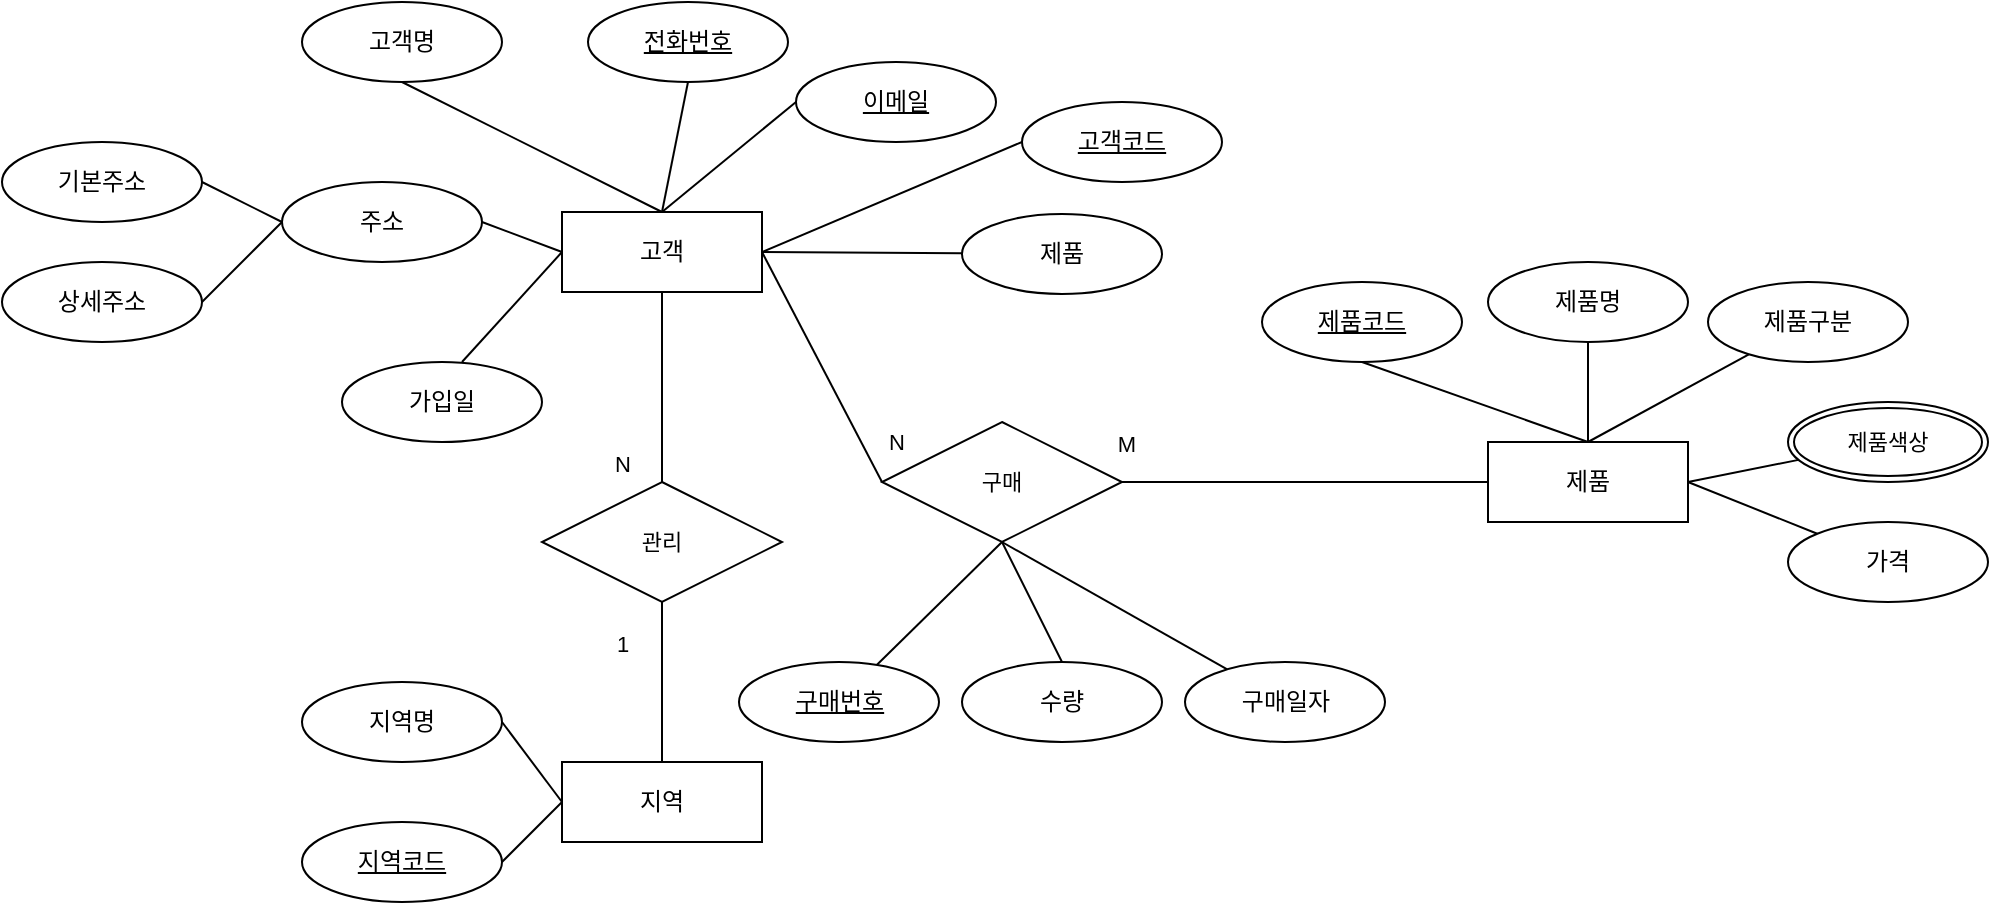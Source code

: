 <mxfile version="24.8.2" pages="2">
  <diagram name="페이지-1" id="tr_vGSFYejngqjDLqhAb">
    <mxGraphModel dx="1235" dy="614" grid="1" gridSize="10" guides="1" tooltips="1" connect="1" arrows="1" fold="1" page="1" pageScale="1" pageWidth="827" pageHeight="1169" math="0" shadow="0">
      <root>
        <mxCell id="0" />
        <mxCell id="1" parent="0" />
        <mxCell id="n8UsSOm6vdMU9eZMKMIt-1" value="고객" style="whiteSpace=wrap;html=1;align=center;" parent="1" vertex="1">
          <mxGeometry x="400" y="545" width="100" height="40" as="geometry" />
        </mxCell>
        <mxCell id="n8UsSOm6vdMU9eZMKMIt-2" value="고객명" style="ellipse;whiteSpace=wrap;html=1;align=center;" parent="1" vertex="1">
          <mxGeometry x="270" y="440" width="100" height="40" as="geometry" />
        </mxCell>
        <mxCell id="n8UsSOm6vdMU9eZMKMIt-3" value="전화번호" style="ellipse;whiteSpace=wrap;html=1;align=center;fontStyle=4;" parent="1" vertex="1">
          <mxGeometry x="413" y="440" width="100" height="40" as="geometry" />
        </mxCell>
        <mxCell id="n8UsSOm6vdMU9eZMKMIt-4" value="이메일" style="ellipse;whiteSpace=wrap;html=1;align=center;fontStyle=4;" parent="1" vertex="1">
          <mxGeometry x="517" y="470" width="100" height="40" as="geometry" />
        </mxCell>
        <mxCell id="n8UsSOm6vdMU9eZMKMIt-5" value="고객코드" style="ellipse;whiteSpace=wrap;html=1;align=center;fontStyle=4;" parent="1" vertex="1">
          <mxGeometry x="630" y="490" width="100" height="40" as="geometry" />
        </mxCell>
        <mxCell id="n8UsSOm6vdMU9eZMKMIt-7" value="" style="endArrow=none;html=1;rounded=0;exitX=0.5;exitY=1;exitDx=0;exitDy=0;entryX=0.5;entryY=0;entryDx=0;entryDy=0;" parent="1" source="n8UsSOm6vdMU9eZMKMIt-3" target="n8UsSOm6vdMU9eZMKMIt-1" edge="1">
          <mxGeometry relative="1" as="geometry">
            <mxPoint x="510" y="490" as="sourcePoint" />
            <mxPoint x="680" y="510" as="targetPoint" />
          </mxGeometry>
        </mxCell>
        <mxCell id="n8UsSOm6vdMU9eZMKMIt-8" value="" style="endArrow=none;html=1;rounded=0;exitX=0.5;exitY=1;exitDx=0;exitDy=0;entryX=0.5;entryY=0;entryDx=0;entryDy=0;" parent="1" source="n8UsSOm6vdMU9eZMKMIt-2" target="n8UsSOm6vdMU9eZMKMIt-1" edge="1">
          <mxGeometry relative="1" as="geometry">
            <mxPoint x="400" y="500" as="sourcePoint" />
            <mxPoint x="460" y="545" as="targetPoint" />
          </mxGeometry>
        </mxCell>
        <mxCell id="n8UsSOm6vdMU9eZMKMIt-9" value="" style="endArrow=none;html=1;rounded=0;exitX=0;exitY=0.5;exitDx=0;exitDy=0;entryX=0.5;entryY=0;entryDx=0;entryDy=0;" parent="1" source="n8UsSOm6vdMU9eZMKMIt-4" target="n8UsSOm6vdMU9eZMKMIt-1" edge="1">
          <mxGeometry relative="1" as="geometry">
            <mxPoint x="630" y="520" as="sourcePoint" />
            <mxPoint x="460" y="540" as="targetPoint" />
          </mxGeometry>
        </mxCell>
        <mxCell id="n8UsSOm6vdMU9eZMKMIt-10" value="" style="endArrow=none;html=1;rounded=0;exitX=1;exitY=0.5;exitDx=0;exitDy=0;entryX=0;entryY=0.5;entryDx=0;entryDy=0;" parent="1" source="n8UsSOm6vdMU9eZMKMIt-1" target="n8UsSOm6vdMU9eZMKMIt-5" edge="1">
          <mxGeometry relative="1" as="geometry">
            <mxPoint x="530" y="550" as="sourcePoint" />
            <mxPoint x="690" y="550" as="targetPoint" />
          </mxGeometry>
        </mxCell>
        <mxCell id="n8UsSOm6vdMU9eZMKMIt-12" value="주소" style="ellipse;whiteSpace=wrap;html=1;align=center;" parent="1" vertex="1">
          <mxGeometry x="260" y="530" width="100" height="40" as="geometry" />
        </mxCell>
        <mxCell id="n8UsSOm6vdMU9eZMKMIt-13" value="" style="endArrow=none;html=1;rounded=0;exitX=1;exitY=0.5;exitDx=0;exitDy=0;entryX=0;entryY=0.5;entryDx=0;entryDy=0;" parent="1" source="n8UsSOm6vdMU9eZMKMIt-12" target="n8UsSOm6vdMU9eZMKMIt-1" edge="1">
          <mxGeometry relative="1" as="geometry">
            <mxPoint x="377" y="570" as="sourcePoint" />
            <mxPoint x="427" y="615" as="targetPoint" />
          </mxGeometry>
        </mxCell>
        <mxCell id="n8UsSOm6vdMU9eZMKMIt-15" value="기본주소" style="ellipse;whiteSpace=wrap;html=1;align=center;" parent="1" vertex="1">
          <mxGeometry x="120" y="510" width="100" height="40" as="geometry" />
        </mxCell>
        <mxCell id="n8UsSOm6vdMU9eZMKMIt-16" value="" style="endArrow=none;html=1;rounded=0;exitX=1;exitY=0.5;exitDx=0;exitDy=0;entryX=0;entryY=0.5;entryDx=0;entryDy=0;" parent="1" source="n8UsSOm6vdMU9eZMKMIt-15" target="n8UsSOm6vdMU9eZMKMIt-12" edge="1">
          <mxGeometry relative="1" as="geometry">
            <mxPoint x="237" y="550" as="sourcePoint" />
            <mxPoint x="260" y="545" as="targetPoint" />
          </mxGeometry>
        </mxCell>
        <mxCell id="n8UsSOm6vdMU9eZMKMIt-17" value="상세주소" style="ellipse;whiteSpace=wrap;html=1;align=center;" parent="1" vertex="1">
          <mxGeometry x="120" y="570" width="100" height="40" as="geometry" />
        </mxCell>
        <mxCell id="n8UsSOm6vdMU9eZMKMIt-18" value="" style="endArrow=none;html=1;rounded=0;exitX=1;exitY=0.5;exitDx=0;exitDy=0;entryX=0;entryY=0.5;entryDx=0;entryDy=0;" parent="1" source="n8UsSOm6vdMU9eZMKMIt-17" target="n8UsSOm6vdMU9eZMKMIt-12" edge="1">
          <mxGeometry relative="1" as="geometry">
            <mxPoint x="237" y="610" as="sourcePoint" />
            <mxPoint x="260" y="605" as="targetPoint" />
          </mxGeometry>
        </mxCell>
        <mxCell id="n8UsSOm6vdMU9eZMKMIt-20" value="가입일" style="ellipse;whiteSpace=wrap;html=1;align=center;" parent="1" vertex="1">
          <mxGeometry x="290" y="620" width="100" height="40" as="geometry" />
        </mxCell>
        <mxCell id="n8UsSOm6vdMU9eZMKMIt-21" value="" style="endArrow=none;html=1;rounded=0;entryX=0;entryY=0.5;entryDx=0;entryDy=0;exitX=0.6;exitY=0;exitDx=0;exitDy=0;exitPerimeter=0;" parent="1" source="n8UsSOm6vdMU9eZMKMIt-20" target="n8UsSOm6vdMU9eZMKMIt-1" edge="1">
          <mxGeometry relative="1" as="geometry">
            <mxPoint x="350" y="600" as="sourcePoint" />
            <mxPoint x="410" y="575" as="targetPoint" />
          </mxGeometry>
        </mxCell>
        <mxCell id="YHpqsiuIh4vbDSGsJm8K-1" value="지역" style="whiteSpace=wrap;html=1;align=center;" parent="1" vertex="1">
          <mxGeometry x="400" y="820" width="100" height="40" as="geometry" />
        </mxCell>
        <mxCell id="YHpqsiuIh4vbDSGsJm8K-2" value="지역명" style="ellipse;whiteSpace=wrap;html=1;align=center;" parent="1" vertex="1">
          <mxGeometry x="270" y="780" width="100" height="40" as="geometry" />
        </mxCell>
        <mxCell id="YHpqsiuIh4vbDSGsJm8K-4" value="" style="endArrow=none;html=1;rounded=0;entryX=1;entryY=0.5;entryDx=0;entryDy=0;exitX=0;exitY=0.5;exitDx=0;exitDy=0;" parent="1" source="YHpqsiuIh4vbDSGsJm8K-1" target="YHpqsiuIh4vbDSGsJm8K-2" edge="1">
          <mxGeometry relative="1" as="geometry">
            <mxPoint x="368.82" y="877.5" as="sourcePoint" />
            <mxPoint x="368.82" y="802.5" as="targetPoint" />
          </mxGeometry>
        </mxCell>
        <mxCell id="YHpqsiuIh4vbDSGsJm8K-6" value="" style="endArrow=none;html=1;rounded=0;entryX=1;entryY=0.5;entryDx=0;entryDy=0;exitX=0;exitY=0.5;exitDx=0;exitDy=0;" parent="1" source="YHpqsiuIh4vbDSGsJm8K-1" target="YHpqsiuIh4vbDSGsJm8K-7" edge="1">
          <mxGeometry relative="1" as="geometry">
            <mxPoint x="400" y="910" as="sourcePoint" />
            <mxPoint x="370.0" y="860" as="targetPoint" />
          </mxGeometry>
        </mxCell>
        <mxCell id="YHpqsiuIh4vbDSGsJm8K-7" value="지역코드" style="ellipse;whiteSpace=wrap;html=1;align=center;fontStyle=4;" parent="1" vertex="1">
          <mxGeometry x="270" y="850" width="100" height="40" as="geometry" />
        </mxCell>
        <mxCell id="YHpqsiuIh4vbDSGsJm8K-9" value="제품" style="whiteSpace=wrap;html=1;align=center;" parent="1" vertex="1">
          <mxGeometry x="863" y="660" width="100" height="40" as="geometry" />
        </mxCell>
        <mxCell id="YHpqsiuIh4vbDSGsJm8K-36" style="edgeStyle=none;shape=connector;rounded=0;orthogonalLoop=1;jettySize=auto;html=1;exitX=0.5;exitY=1;exitDx=0;exitDy=0;entryX=0.5;entryY=0;entryDx=0;entryDy=0;strokeColor=default;align=center;verticalAlign=middle;fontFamily=Helvetica;fontSize=11;fontColor=default;labelBackgroundColor=default;endArrow=none;endFill=0;" parent="1" source="YHpqsiuIh4vbDSGsJm8K-10" target="YHpqsiuIh4vbDSGsJm8K-9" edge="1">
          <mxGeometry relative="1" as="geometry" />
        </mxCell>
        <mxCell id="YHpqsiuIh4vbDSGsJm8K-10" value="제품명" style="ellipse;whiteSpace=wrap;html=1;align=center;" parent="1" vertex="1">
          <mxGeometry x="863" y="570" width="100" height="40" as="geometry" />
        </mxCell>
        <mxCell id="YHpqsiuIh4vbDSGsJm8K-34" style="edgeStyle=none;shape=connector;rounded=0;orthogonalLoop=1;jettySize=auto;html=1;entryX=0.5;entryY=0;entryDx=0;entryDy=0;strokeColor=default;align=center;verticalAlign=middle;fontFamily=Helvetica;fontSize=11;fontColor=default;labelBackgroundColor=default;endArrow=none;endFill=0;exitX=0.5;exitY=1;exitDx=0;exitDy=0;" parent="1" source="YHpqsiuIh4vbDSGsJm8K-13" target="YHpqsiuIh4vbDSGsJm8K-9" edge="1">
          <mxGeometry relative="1" as="geometry" />
        </mxCell>
        <mxCell id="YHpqsiuIh4vbDSGsJm8K-13" value="제품코드" style="ellipse;whiteSpace=wrap;html=1;align=center;fontStyle=4;" parent="1" vertex="1">
          <mxGeometry x="750" y="580" width="100" height="40" as="geometry" />
        </mxCell>
        <mxCell id="YHpqsiuIh4vbDSGsJm8K-31" style="rounded=0;orthogonalLoop=1;jettySize=auto;html=1;entryX=0.5;entryY=0;entryDx=0;entryDy=0;endArrow=none;endFill=0;" parent="1" source="YHpqsiuIh4vbDSGsJm8K-19" target="YHpqsiuIh4vbDSGsJm8K-9" edge="1">
          <mxGeometry relative="1" as="geometry" />
        </mxCell>
        <mxCell id="YHpqsiuIh4vbDSGsJm8K-19" value="제품구분" style="ellipse;whiteSpace=wrap;html=1;align=center;" parent="1" vertex="1">
          <mxGeometry x="973" y="580" width="100" height="40" as="geometry" />
        </mxCell>
        <mxCell id="YHpqsiuIh4vbDSGsJm8K-40" value="" style="edgeStyle=none;shape=connector;rounded=0;orthogonalLoop=1;jettySize=auto;html=1;strokeColor=default;align=center;verticalAlign=middle;fontFamily=Helvetica;fontSize=11;fontColor=default;labelBackgroundColor=default;endArrow=none;endFill=0;entryX=1;entryY=0.5;entryDx=0;entryDy=0;" parent="1" source="YHpqsiuIh4vbDSGsJm8K-37" target="YHpqsiuIh4vbDSGsJm8K-9" edge="1">
          <mxGeometry relative="1" as="geometry" />
        </mxCell>
        <mxCell id="YHpqsiuIh4vbDSGsJm8K-37" value="제품색상" style="ellipse;shape=doubleEllipse;margin=3;whiteSpace=wrap;html=1;align=center;fontFamily=Helvetica;fontSize=11;fontColor=default;labelBackgroundColor=default;" parent="1" vertex="1">
          <mxGeometry x="1013" y="640" width="100" height="40" as="geometry" />
        </mxCell>
        <mxCell id="YHpqsiuIh4vbDSGsJm8K-41" style="edgeStyle=none;shape=connector;rounded=0;orthogonalLoop=1;jettySize=auto;html=1;entryX=1;entryY=0.5;entryDx=0;entryDy=0;strokeColor=default;align=center;verticalAlign=middle;fontFamily=Helvetica;fontSize=11;fontColor=default;labelBackgroundColor=default;endArrow=none;endFill=0;" parent="1" source="YHpqsiuIh4vbDSGsJm8K-39" target="YHpqsiuIh4vbDSGsJm8K-9" edge="1">
          <mxGeometry relative="1" as="geometry" />
        </mxCell>
        <mxCell id="YHpqsiuIh4vbDSGsJm8K-39" value="가격" style="ellipse;whiteSpace=wrap;html=1;align=center;" parent="1" vertex="1">
          <mxGeometry x="1013" y="700" width="100" height="40" as="geometry" />
        </mxCell>
        <mxCell id="YHpqsiuIh4vbDSGsJm8K-43" style="edgeStyle=none;shape=connector;rounded=0;orthogonalLoop=1;jettySize=auto;html=1;entryX=1;entryY=0.5;entryDx=0;entryDy=0;strokeColor=default;align=center;verticalAlign=middle;fontFamily=Helvetica;fontSize=11;fontColor=default;labelBackgroundColor=default;endArrow=none;endFill=0;" parent="1" source="YHpqsiuIh4vbDSGsJm8K-42" target="n8UsSOm6vdMU9eZMKMIt-1" edge="1">
          <mxGeometry relative="1" as="geometry" />
        </mxCell>
        <mxCell id="YHpqsiuIh4vbDSGsJm8K-42" value="제품" style="ellipse;whiteSpace=wrap;html=1;align=center;" parent="1" vertex="1">
          <mxGeometry x="600" y="546" width="100" height="40" as="geometry" />
        </mxCell>
        <mxCell id="YHpqsiuIh4vbDSGsJm8K-46" style="edgeStyle=none;shape=connector;rounded=0;orthogonalLoop=1;jettySize=auto;html=1;exitX=0.5;exitY=0;exitDx=0;exitDy=0;entryX=0.5;entryY=1;entryDx=0;entryDy=0;strokeColor=default;align=center;verticalAlign=middle;fontFamily=Helvetica;fontSize=11;fontColor=default;labelBackgroundColor=default;endArrow=none;endFill=0;" parent="1" source="YHpqsiuIh4vbDSGsJm8K-45" target="n8UsSOm6vdMU9eZMKMIt-1" edge="1">
          <mxGeometry relative="1" as="geometry" />
        </mxCell>
        <mxCell id="YHpqsiuIh4vbDSGsJm8K-48" value="N" style="edgeLabel;html=1;align=center;verticalAlign=middle;resizable=0;points=[];fontFamily=Helvetica;fontSize=11;fontColor=default;labelBackgroundColor=default;" parent="YHpqsiuIh4vbDSGsJm8K-46" vertex="1" connectable="0">
          <mxGeometry x="0.06" y="-3" relative="1" as="geometry">
            <mxPoint x="-23" y="41" as="offset" />
          </mxGeometry>
        </mxCell>
        <mxCell id="YHpqsiuIh4vbDSGsJm8K-49" value="1" style="edgeLabel;html=1;align=center;verticalAlign=middle;resizable=0;points=[];fontFamily=Helvetica;fontSize=11;fontColor=default;labelBackgroundColor=default;" parent="YHpqsiuIh4vbDSGsJm8K-46" vertex="1" connectable="0">
          <mxGeometry x="0.332" relative="1" as="geometry">
            <mxPoint x="-20" y="144" as="offset" />
          </mxGeometry>
        </mxCell>
        <mxCell id="YHpqsiuIh4vbDSGsJm8K-47" style="edgeStyle=none;shape=connector;rounded=0;orthogonalLoop=1;jettySize=auto;html=1;exitX=0.5;exitY=1;exitDx=0;exitDy=0;entryX=0.5;entryY=0;entryDx=0;entryDy=0;strokeColor=default;align=center;verticalAlign=middle;fontFamily=Helvetica;fontSize=11;fontColor=default;labelBackgroundColor=default;endArrow=none;endFill=0;" parent="1" source="YHpqsiuIh4vbDSGsJm8K-45" target="YHpqsiuIh4vbDSGsJm8K-1" edge="1">
          <mxGeometry relative="1" as="geometry" />
        </mxCell>
        <mxCell id="YHpqsiuIh4vbDSGsJm8K-45" value="관리" style="shape=rhombus;perimeter=rhombusPerimeter;whiteSpace=wrap;html=1;align=center;fontFamily=Helvetica;fontSize=11;fontColor=default;labelBackgroundColor=default;" parent="1" vertex="1">
          <mxGeometry x="390" y="680" width="120" height="60" as="geometry" />
        </mxCell>
        <mxCell id="YHpqsiuIh4vbDSGsJm8K-59" style="edgeStyle=none;shape=connector;rounded=0;orthogonalLoop=1;jettySize=auto;html=1;entryX=1;entryY=0.5;entryDx=0;entryDy=0;strokeColor=default;align=center;verticalAlign=middle;fontFamily=Helvetica;fontSize=11;fontColor=default;labelBackgroundColor=default;endArrow=none;endFill=0;exitX=0;exitY=0.5;exitDx=0;exitDy=0;" parent="1" source="YHpqsiuIh4vbDSGsJm8K-50" target="n8UsSOm6vdMU9eZMKMIt-1" edge="1">
          <mxGeometry relative="1" as="geometry" />
        </mxCell>
        <mxCell id="YHpqsiuIh4vbDSGsJm8K-62" value="N" style="edgeLabel;html=1;align=center;verticalAlign=middle;resizable=0;points=[];fontFamily=Helvetica;fontSize=11;fontColor=default;labelBackgroundColor=default;" parent="YHpqsiuIh4vbDSGsJm8K-59" vertex="1" connectable="0">
          <mxGeometry x="-0.094" y="4" relative="1" as="geometry">
            <mxPoint x="38" y="30" as="offset" />
          </mxGeometry>
        </mxCell>
        <mxCell id="YHpqsiuIh4vbDSGsJm8K-60" style="edgeStyle=none;shape=connector;rounded=0;orthogonalLoop=1;jettySize=auto;html=1;exitX=1;exitY=0.5;exitDx=0;exitDy=0;entryX=0;entryY=0.5;entryDx=0;entryDy=0;strokeColor=default;align=center;verticalAlign=middle;fontFamily=Helvetica;fontSize=11;fontColor=default;labelBackgroundColor=default;endArrow=none;endFill=0;" parent="1" source="YHpqsiuIh4vbDSGsJm8K-50" target="YHpqsiuIh4vbDSGsJm8K-9" edge="1">
          <mxGeometry relative="1" as="geometry" />
        </mxCell>
        <mxCell id="YHpqsiuIh4vbDSGsJm8K-63" value="M" style="edgeLabel;html=1;align=center;verticalAlign=middle;resizable=0;points=[];fontFamily=Helvetica;fontSize=11;fontColor=default;labelBackgroundColor=default;" parent="YHpqsiuIh4vbDSGsJm8K-60" vertex="1" connectable="0">
          <mxGeometry x="0.004" y="2" relative="1" as="geometry">
            <mxPoint x="-90" y="-17" as="offset" />
          </mxGeometry>
        </mxCell>
        <mxCell id="YHpqsiuIh4vbDSGsJm8K-50" value="구매" style="shape=rhombus;perimeter=rhombusPerimeter;whiteSpace=wrap;html=1;align=center;fontFamily=Helvetica;fontSize=11;fontColor=default;labelBackgroundColor=default;" parent="1" vertex="1">
          <mxGeometry x="560" y="650" width="120" height="60" as="geometry" />
        </mxCell>
        <mxCell id="YHpqsiuIh4vbDSGsJm8K-57" style="edgeStyle=none;shape=connector;rounded=0;orthogonalLoop=1;jettySize=auto;html=1;exitX=0.5;exitY=0;exitDx=0;exitDy=0;entryX=0.5;entryY=1;entryDx=0;entryDy=0;strokeColor=default;align=center;verticalAlign=middle;fontFamily=Helvetica;fontSize=11;fontColor=default;labelBackgroundColor=default;endArrow=none;endFill=0;" parent="1" source="YHpqsiuIh4vbDSGsJm8K-51" target="YHpqsiuIh4vbDSGsJm8K-50" edge="1">
          <mxGeometry relative="1" as="geometry" />
        </mxCell>
        <mxCell id="YHpqsiuIh4vbDSGsJm8K-51" value="수량" style="ellipse;whiteSpace=wrap;html=1;align=center;" parent="1" vertex="1">
          <mxGeometry x="600" y="770" width="100" height="40" as="geometry" />
        </mxCell>
        <mxCell id="YHpqsiuIh4vbDSGsJm8K-54" style="edgeStyle=none;shape=connector;rounded=0;orthogonalLoop=1;jettySize=auto;html=1;entryX=0.5;entryY=1;entryDx=0;entryDy=0;strokeColor=default;align=center;verticalAlign=middle;fontFamily=Helvetica;fontSize=11;fontColor=default;labelBackgroundColor=default;endArrow=none;endFill=0;" parent="1" source="YHpqsiuIh4vbDSGsJm8K-52" target="YHpqsiuIh4vbDSGsJm8K-50" edge="1">
          <mxGeometry relative="1" as="geometry" />
        </mxCell>
        <mxCell id="YHpqsiuIh4vbDSGsJm8K-52" value="구매번호" style="ellipse;whiteSpace=wrap;html=1;align=center;fontStyle=4;" parent="1" vertex="1">
          <mxGeometry x="488.5" y="770" width="100" height="40" as="geometry" />
        </mxCell>
        <mxCell id="YHpqsiuIh4vbDSGsJm8K-58" style="edgeStyle=none;shape=connector;rounded=0;orthogonalLoop=1;jettySize=auto;html=1;entryX=0.5;entryY=1;entryDx=0;entryDy=0;strokeColor=default;align=center;verticalAlign=middle;fontFamily=Helvetica;fontSize=11;fontColor=default;labelBackgroundColor=default;endArrow=none;endFill=0;" parent="1" source="YHpqsiuIh4vbDSGsJm8K-53" target="YHpqsiuIh4vbDSGsJm8K-50" edge="1">
          <mxGeometry relative="1" as="geometry" />
        </mxCell>
        <mxCell id="YHpqsiuIh4vbDSGsJm8K-53" value="구매일자" style="ellipse;whiteSpace=wrap;html=1;align=center;" parent="1" vertex="1">
          <mxGeometry x="711.5" y="770" width="100" height="40" as="geometry" />
        </mxCell>
        <mxCell id="YHpqsiuIh4vbDSGsJm8K-61" style="edgeStyle=none;shape=connector;rounded=0;orthogonalLoop=1;jettySize=auto;html=1;exitX=1;exitY=1;exitDx=0;exitDy=0;strokeColor=default;align=center;verticalAlign=middle;fontFamily=Helvetica;fontSize=11;fontColor=default;labelBackgroundColor=default;endArrow=none;endFill=0;" parent="1" source="YHpqsiuIh4vbDSGsJm8K-50" target="YHpqsiuIh4vbDSGsJm8K-50" edge="1">
          <mxGeometry relative="1" as="geometry" />
        </mxCell>
      </root>
    </mxGraphModel>
  </diagram>
  <diagram id="dLk5qtVjjfe_1p-DUzUM" name="페이지-2">
    <mxGraphModel grid="1" page="1" gridSize="10" guides="1" tooltips="1" connect="1" arrows="1" fold="1" pageScale="1" pageWidth="827" pageHeight="1169" math="0" shadow="0">
      <root>
        <mxCell id="0" />
        <mxCell id="1" parent="0" />
      </root>
    </mxGraphModel>
  </diagram>
</mxfile>
